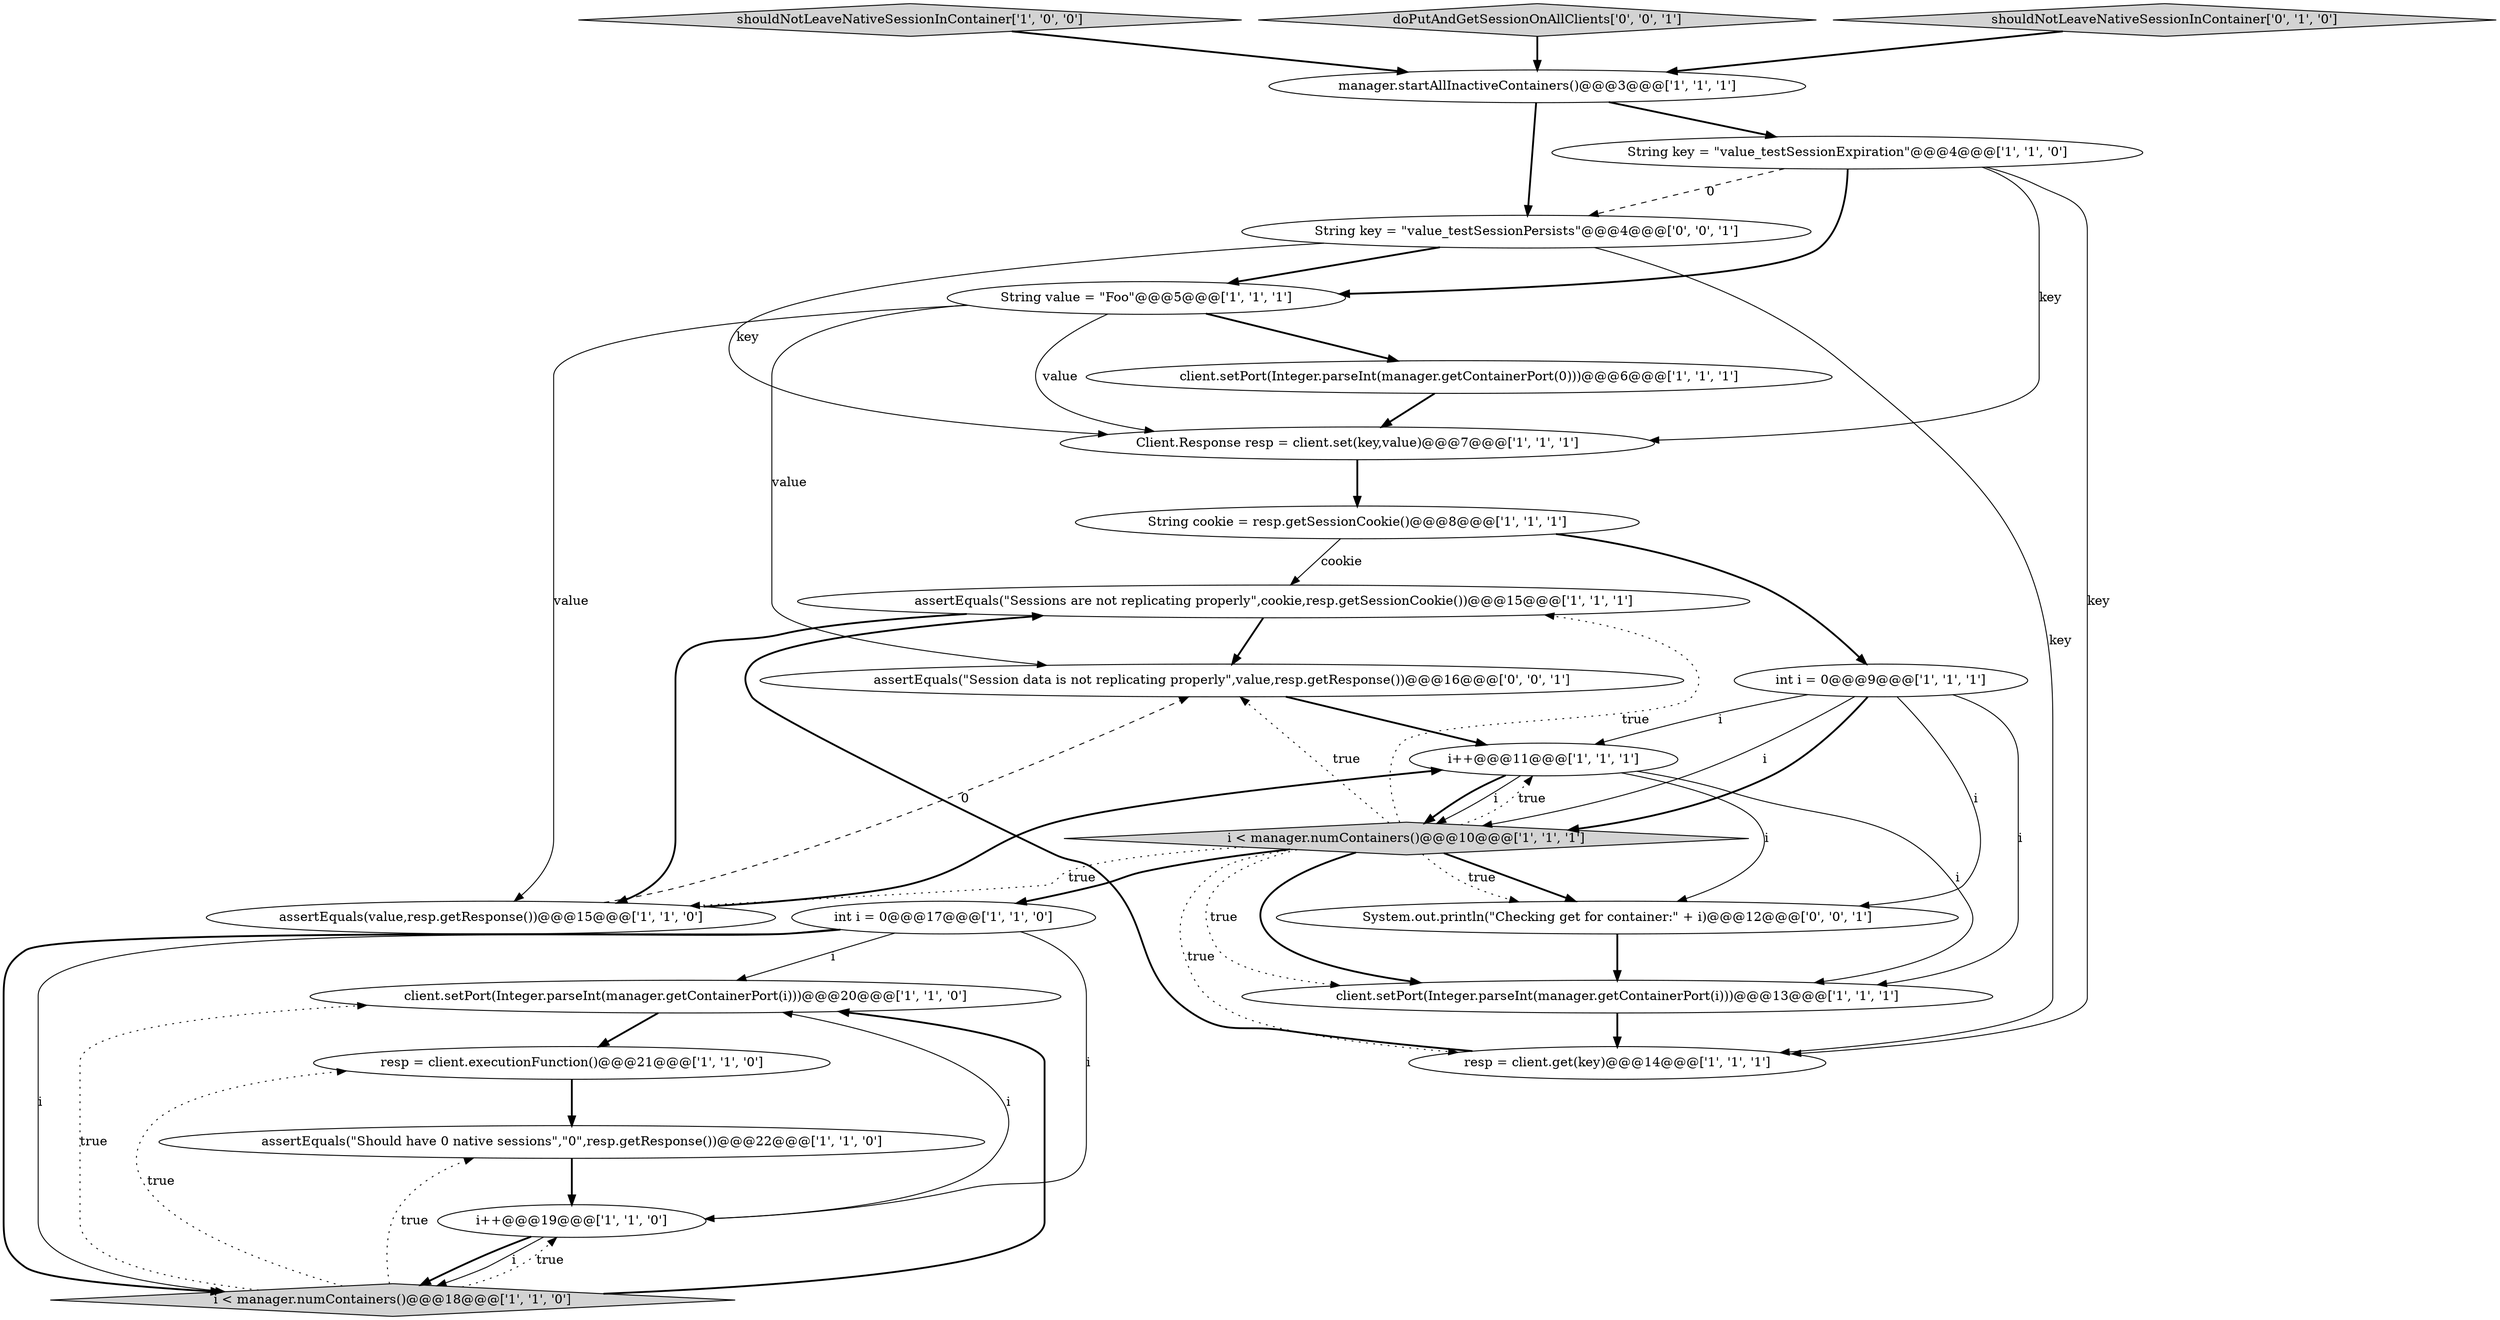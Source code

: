 digraph {
16 [style = filled, label = "shouldNotLeaveNativeSessionInContainer['1', '0', '0']", fillcolor = lightgray, shape = diamond image = "AAA0AAABBB1BBB"];
12 [style = filled, label = "Client.Response resp = client.set(key,value)@@@7@@@['1', '1', '1']", fillcolor = white, shape = ellipse image = "AAA0AAABBB1BBB"];
19 [style = filled, label = "client.setPort(Integer.parseInt(manager.getContainerPort(i)))@@@20@@@['1', '1', '0']", fillcolor = white, shape = ellipse image = "AAA0AAABBB1BBB"];
15 [style = filled, label = "i++@@@19@@@['1', '1', '0']", fillcolor = white, shape = ellipse image = "AAA0AAABBB1BBB"];
22 [style = filled, label = "assertEquals(\"Session data is not replicating properly\",value,resp.getResponse())@@@16@@@['0', '0', '1']", fillcolor = white, shape = ellipse image = "AAA0AAABBB3BBB"];
21 [style = filled, label = "System.out.println(\"Checking get for container:\" + i)@@@12@@@['0', '0', '1']", fillcolor = white, shape = ellipse image = "AAA0AAABBB3BBB"];
23 [style = filled, label = "doPutAndGetSessionOnAllClients['0', '0', '1']", fillcolor = lightgray, shape = diamond image = "AAA0AAABBB3BBB"];
14 [style = filled, label = "assertEquals(\"Sessions are not replicating properly\",cookie,resp.getSessionCookie())@@@15@@@['1', '1', '1']", fillcolor = white, shape = ellipse image = "AAA0AAABBB1BBB"];
20 [style = filled, label = "shouldNotLeaveNativeSessionInContainer['0', '1', '0']", fillcolor = lightgray, shape = diamond image = "AAA0AAABBB2BBB"];
1 [style = filled, label = "String value = \"Foo\"@@@5@@@['1', '1', '1']", fillcolor = white, shape = ellipse image = "AAA0AAABBB1BBB"];
0 [style = filled, label = "String key = \"value_testSessionExpiration\"@@@4@@@['1', '1', '0']", fillcolor = white, shape = ellipse image = "AAA0AAABBB1BBB"];
6 [style = filled, label = "assertEquals(value,resp.getResponse())@@@15@@@['1', '1', '0']", fillcolor = white, shape = ellipse image = "AAA0AAABBB1BBB"];
9 [style = filled, label = "manager.startAllInactiveContainers()@@@3@@@['1', '1', '1']", fillcolor = white, shape = ellipse image = "AAA0AAABBB1BBB"];
7 [style = filled, label = "client.setPort(Integer.parseInt(manager.getContainerPort(i)))@@@13@@@['1', '1', '1']", fillcolor = white, shape = ellipse image = "AAA0AAABBB1BBB"];
11 [style = filled, label = "client.setPort(Integer.parseInt(manager.getContainerPort(0)))@@@6@@@['1', '1', '1']", fillcolor = white, shape = ellipse image = "AAA0AAABBB1BBB"];
24 [style = filled, label = "String key = \"value_testSessionPersists\"@@@4@@@['0', '0', '1']", fillcolor = white, shape = ellipse image = "AAA0AAABBB3BBB"];
8 [style = filled, label = "int i = 0@@@9@@@['1', '1', '1']", fillcolor = white, shape = ellipse image = "AAA0AAABBB1BBB"];
10 [style = filled, label = "i < manager.numContainers()@@@10@@@['1', '1', '1']", fillcolor = lightgray, shape = diamond image = "AAA0AAABBB1BBB"];
17 [style = filled, label = "String cookie = resp.getSessionCookie()@@@8@@@['1', '1', '1']", fillcolor = white, shape = ellipse image = "AAA0AAABBB1BBB"];
2 [style = filled, label = "int i = 0@@@17@@@['1', '1', '0']", fillcolor = white, shape = ellipse image = "AAA0AAABBB1BBB"];
3 [style = filled, label = "assertEquals(\"Should have 0 native sessions\",\"0\",resp.getResponse())@@@22@@@['1', '1', '0']", fillcolor = white, shape = ellipse image = "AAA0AAABBB1BBB"];
18 [style = filled, label = "i < manager.numContainers()@@@18@@@['1', '1', '0']", fillcolor = lightgray, shape = diamond image = "AAA0AAABBB1BBB"];
5 [style = filled, label = "resp = client.executionFunction()@@@21@@@['1', '1', '0']", fillcolor = white, shape = ellipse image = "AAA0AAABBB1BBB"];
13 [style = filled, label = "resp = client.get(key)@@@14@@@['1', '1', '1']", fillcolor = white, shape = ellipse image = "AAA0AAABBB1BBB"];
4 [style = filled, label = "i++@@@11@@@['1', '1', '1']", fillcolor = white, shape = ellipse image = "AAA0AAABBB1BBB"];
23->9 [style = bold, label=""];
8->21 [style = solid, label="i"];
10->21 [style = bold, label=""];
10->13 [style = dotted, label="true"];
18->15 [style = dotted, label="true"];
18->3 [style = dotted, label="true"];
11->12 [style = bold, label=""];
10->2 [style = bold, label=""];
6->4 [style = bold, label=""];
15->19 [style = solid, label="i"];
4->10 [style = solid, label="i"];
17->14 [style = solid, label="cookie"];
19->5 [style = bold, label=""];
15->18 [style = bold, label=""];
18->5 [style = dotted, label="true"];
2->15 [style = solid, label="i"];
0->24 [style = dashed, label="0"];
9->0 [style = bold, label=""];
24->12 [style = solid, label="key"];
10->7 [style = dotted, label="true"];
10->22 [style = dotted, label="true"];
4->7 [style = solid, label="i"];
6->22 [style = dashed, label="0"];
0->1 [style = bold, label=""];
1->11 [style = bold, label=""];
24->1 [style = bold, label=""];
7->13 [style = bold, label=""];
1->12 [style = solid, label="value"];
10->7 [style = bold, label=""];
9->24 [style = bold, label=""];
12->17 [style = bold, label=""];
2->18 [style = bold, label=""];
0->12 [style = solid, label="key"];
18->19 [style = bold, label=""];
8->4 [style = solid, label="i"];
10->4 [style = dotted, label="true"];
8->10 [style = solid, label="i"];
1->6 [style = solid, label="value"];
22->4 [style = bold, label=""];
18->19 [style = dotted, label="true"];
14->6 [style = bold, label=""];
3->15 [style = bold, label=""];
21->7 [style = bold, label=""];
17->8 [style = bold, label=""];
4->10 [style = bold, label=""];
2->18 [style = solid, label="i"];
10->6 [style = dotted, label="true"];
10->21 [style = dotted, label="true"];
5->3 [style = bold, label=""];
20->9 [style = bold, label=""];
13->14 [style = bold, label=""];
14->22 [style = bold, label=""];
15->18 [style = solid, label="i"];
1->22 [style = solid, label="value"];
0->13 [style = solid, label="key"];
8->7 [style = solid, label="i"];
10->14 [style = dotted, label="true"];
8->10 [style = bold, label=""];
4->21 [style = solid, label="i"];
2->19 [style = solid, label="i"];
24->13 [style = solid, label="key"];
16->9 [style = bold, label=""];
}
